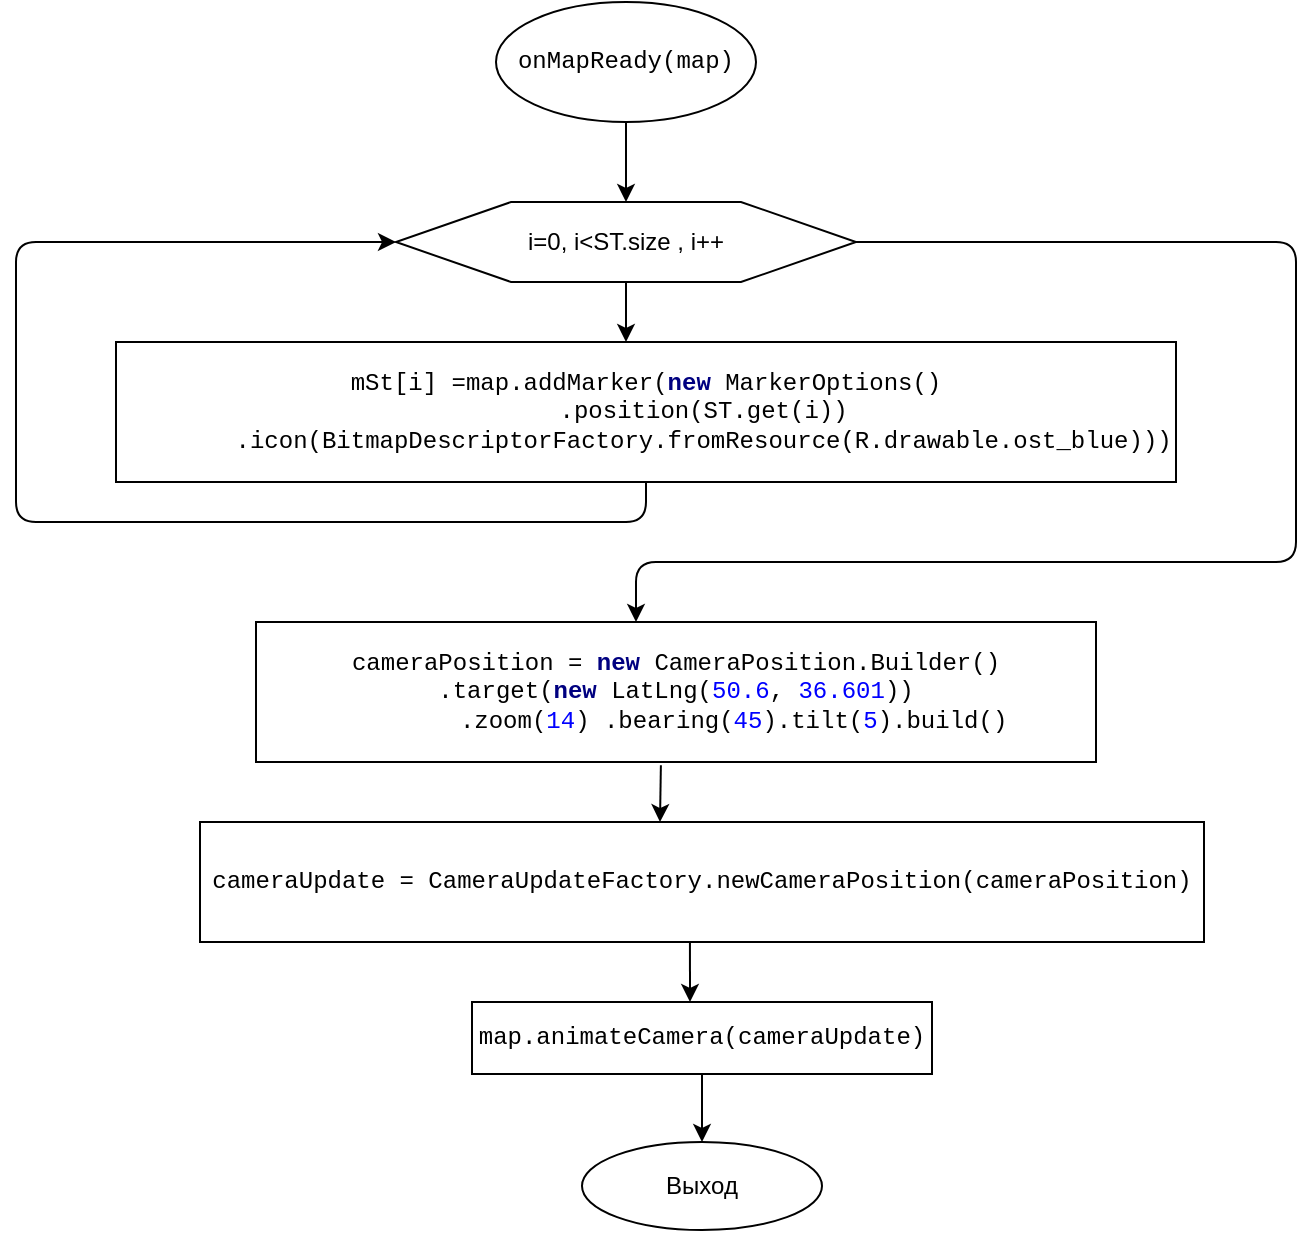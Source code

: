 <mxfile version="12.2.6" type="device" pages="1"><diagram id="Y3aeHU20blqAhuqBsOQ0" name="Страница 1"><mxGraphModel dx="1024" dy="485" grid="1" gridSize="10" guides="1" tooltips="1" connect="1" arrows="1" fold="1" page="1" pageScale="1" pageWidth="827" pageHeight="1169" math="0" shadow="0"><root><mxCell id="0"/><mxCell id="1" parent="0"/><mxCell id="XjTrLE3Ek_wDJrtn-VuH-1" value="&lt;pre style=&quot;background-color: rgb(255 , 255 , 255) ; font-family: &amp;#34;courier new&amp;#34;&quot;&gt;onMapReady(map)&lt;/pre&gt;" style="ellipse;whiteSpace=wrap;html=1;" vertex="1" parent="1"><mxGeometry x="310" y="20" width="130" height="60" as="geometry"/></mxCell><mxCell id="XjTrLE3Ek_wDJrtn-VuH-2" value="" style="endArrow=classic;html=1;exitX=0.5;exitY=1;exitDx=0;exitDy=0;" edge="1" parent="1" source="XjTrLE3Ek_wDJrtn-VuH-1"><mxGeometry width="50" height="50" relative="1" as="geometry"><mxPoint x="280" y="210" as="sourcePoint"/><mxPoint x="375" y="120" as="targetPoint"/></mxGeometry></mxCell><mxCell id="XjTrLE3Ek_wDJrtn-VuH-3" value="i=0, i&amp;lt;ST.size , i++" style="shape=hexagon;perimeter=hexagonPerimeter2;whiteSpace=wrap;html=1;" vertex="1" parent="1"><mxGeometry x="260" y="120" width="230" height="40" as="geometry"/></mxCell><mxCell id="XjTrLE3Ek_wDJrtn-VuH-4" value="" style="endArrow=classic;html=1;exitX=0.5;exitY=1;exitDx=0;exitDy=0;" edge="1" parent="1" source="XjTrLE3Ek_wDJrtn-VuH-3"><mxGeometry width="50" height="50" relative="1" as="geometry"><mxPoint x="290" y="260" as="sourcePoint"/><mxPoint x="375" y="190" as="targetPoint"/></mxGeometry></mxCell><mxCell id="XjTrLE3Ek_wDJrtn-VuH-5" value="&lt;pre style=&quot;background-color: rgb(255 , 255 , 255) ; font-family: &amp;#34;courier new&amp;#34;&quot;&gt;mSt[i] =map.addMarker(&lt;span style=&quot;color: #000080 ; font-weight: bold&quot;&gt;new &lt;/span&gt;MarkerOptions()&lt;br&gt;        .position(ST.get(i))&lt;br&gt;        .icon(BitmapDescriptorFactory.fromResource(R.drawable.ost_blue)))&lt;/pre&gt;" style="rounded=0;whiteSpace=wrap;html=1;" vertex="1" parent="1"><mxGeometry x="120" y="190" width="530" height="70" as="geometry"/></mxCell><mxCell id="XjTrLE3Ek_wDJrtn-VuH-6" value="" style="endArrow=classic;html=1;exitX=0.5;exitY=1;exitDx=0;exitDy=0;entryX=0;entryY=0.5;entryDx=0;entryDy=0;" edge="1" parent="1" source="XjTrLE3Ek_wDJrtn-VuH-5" target="XjTrLE3Ek_wDJrtn-VuH-3"><mxGeometry width="50" height="50" relative="1" as="geometry"><mxPoint x="490" y="170" as="sourcePoint"/><mxPoint x="80" y="120" as="targetPoint"/><Array as="points"><mxPoint x="385" y="280"/><mxPoint x="70" y="280"/><mxPoint x="70" y="140"/></Array></mxGeometry></mxCell><mxCell id="XjTrLE3Ek_wDJrtn-VuH-7" value="" style="endArrow=classic;html=1;exitX=1;exitY=0.5;exitDx=0;exitDy=0;" edge="1" parent="1" source="XjTrLE3Ek_wDJrtn-VuH-3"><mxGeometry width="50" height="50" relative="1" as="geometry"><mxPoint x="590" y="150" as="sourcePoint"/><mxPoint x="380" y="330" as="targetPoint"/><Array as="points"><mxPoint x="710" y="140"/><mxPoint x="710" y="300"/><mxPoint x="380" y="300"/></Array></mxGeometry></mxCell><mxCell id="XjTrLE3Ek_wDJrtn-VuH-8" value="&lt;pre style=&quot;background-color: rgb(255 , 255 , 255) ; font-family: &amp;#34;courier new&amp;#34;&quot;&gt;cameraPosition = &lt;span style=&quot;color: #000080 ; font-weight: bold&quot;&gt;new &lt;/span&gt;CameraPosition.Builder()&lt;br&gt;        .target(&lt;span style=&quot;color: #000080 ; font-weight: bold&quot;&gt;new &lt;/span&gt;LatLng(&lt;span style=&quot;color: #0000ff&quot;&gt;50.6&lt;/span&gt;, &lt;span style=&quot;color: #0000ff&quot;&gt;36.601&lt;/span&gt;))        &lt;span style=&quot;color: #808080 ; font-style: italic&quot;&gt;&lt;br&gt;&lt;/span&gt;&lt;span style=&quot;color: #808080 ; font-style: italic&quot;&gt;        &lt;/span&gt;.zoom(&lt;span style=&quot;color: #0000ff&quot;&gt;14&lt;/span&gt;)&lt;span style=&quot;color: #808080 ; font-style: italic&quot;&gt; &lt;/span&gt;.bearing(&lt;span style=&quot;color: #0000ff&quot;&gt;45&lt;/span&gt;)&lt;span style=&quot;white-space: normal&quot;&gt;.tilt(&lt;/span&gt;&lt;span style=&quot;white-space: normal ; color: rgb(0 , 0 , 255)&quot;&gt;5&lt;/span&gt;&lt;span style=&quot;white-space: normal&quot;&gt;)&lt;/span&gt;.build()&lt;span style=&quot;white-space: normal&quot;&gt;&lt;/span&gt;&lt;/pre&gt;" style="rounded=0;whiteSpace=wrap;html=1;" vertex="1" parent="1"><mxGeometry x="190" y="330" width="420" height="70" as="geometry"/></mxCell><mxCell id="XjTrLE3Ek_wDJrtn-VuH-9" value="" style="endArrow=classic;html=1;exitX=0.482;exitY=1.023;exitDx=0;exitDy=0;exitPerimeter=0;" edge="1" parent="1" source="XjTrLE3Ek_wDJrtn-VuH-8"><mxGeometry width="50" height="50" relative="1" as="geometry"><mxPoint x="350" y="510" as="sourcePoint"/><mxPoint x="392" y="430" as="targetPoint"/></mxGeometry></mxCell><mxCell id="XjTrLE3Ek_wDJrtn-VuH-10" value="&lt;pre style=&quot;background-color: rgb(255 , 255 , 255) ; font-family: &amp;#34;courier new&amp;#34;&quot;&gt;cameraUpdate = CameraUpdateFactory.newCameraPosition(cameraPosition)&lt;/pre&gt;" style="rounded=0;whiteSpace=wrap;html=1;" vertex="1" parent="1"><mxGeometry x="162" y="430" width="502" height="60" as="geometry"/></mxCell><mxCell id="XjTrLE3Ek_wDJrtn-VuH-12" value="" style="endArrow=classic;html=1;exitX=0.488;exitY=0.993;exitDx=0;exitDy=0;exitPerimeter=0;" edge="1" parent="1" source="XjTrLE3Ek_wDJrtn-VuH-10"><mxGeometry width="50" height="50" relative="1" as="geometry"><mxPoint x="320" y="570" as="sourcePoint"/><mxPoint x="407" y="520" as="targetPoint"/></mxGeometry></mxCell><mxCell id="XjTrLE3Ek_wDJrtn-VuH-13" value="&lt;pre style=&quot;background-color: rgb(255 , 255 , 255) ; font-family: &amp;#34;courier new&amp;#34;&quot;&gt;map.animateCamera(cameraUpdate)&lt;/pre&gt;" style="rounded=0;whiteSpace=wrap;html=1;" vertex="1" parent="1"><mxGeometry x="298" y="520" width="230" height="36" as="geometry"/></mxCell><mxCell id="XjTrLE3Ek_wDJrtn-VuH-14" value="" style="endArrow=classic;html=1;exitX=0.5;exitY=1;exitDx=0;exitDy=0;" edge="1" parent="1" source="XjTrLE3Ek_wDJrtn-VuH-13"><mxGeometry width="50" height="50" relative="1" as="geometry"><mxPoint x="300" y="630" as="sourcePoint"/><mxPoint x="413" y="590" as="targetPoint"/></mxGeometry></mxCell><mxCell id="XjTrLE3Ek_wDJrtn-VuH-15" value="Выход" style="ellipse;whiteSpace=wrap;html=1;" vertex="1" parent="1"><mxGeometry x="353" y="590" width="120" height="44" as="geometry"/></mxCell></root></mxGraphModel></diagram></mxfile>